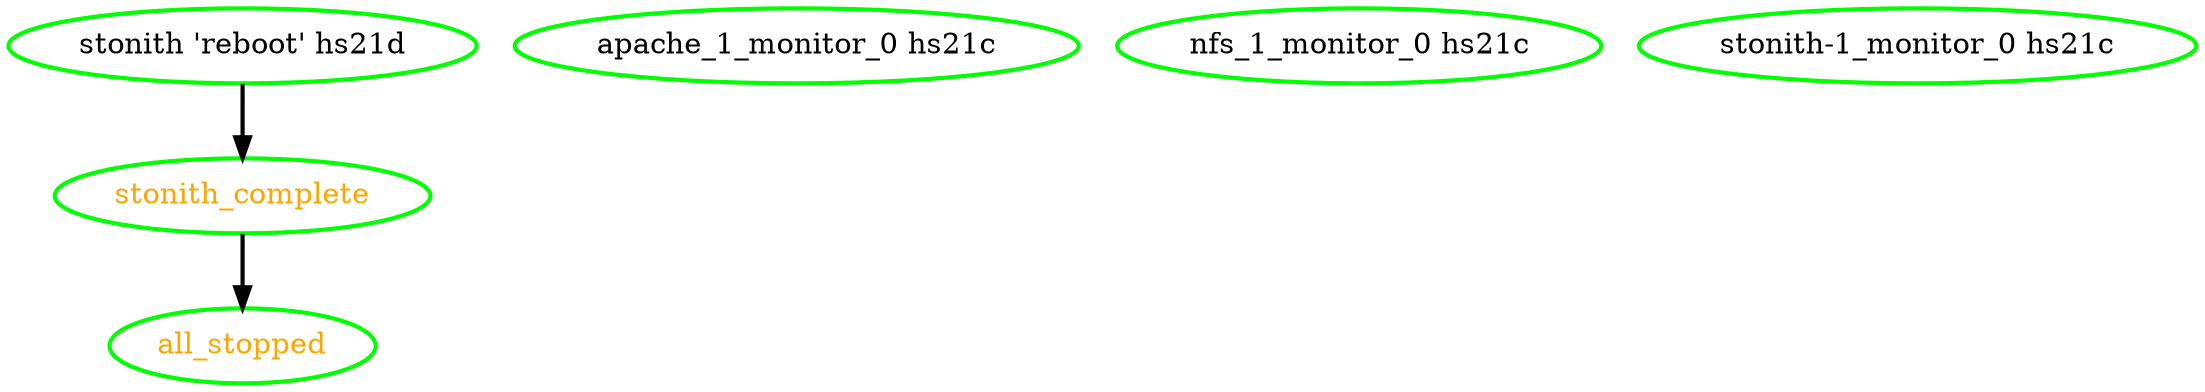 digraph "g" {
"all_stopped" [ style=bold color="green" fontcolor="orange" ]
"apache_1_monitor_0 hs21c" [ style=bold color="green" fontcolor="black" ]
"nfs_1_monitor_0 hs21c" [ style=bold color="green" fontcolor="black" ]
"stonith 'reboot' hs21d" -> "stonith_complete" [ style = bold]
"stonith 'reboot' hs21d" [ style=bold color="green" fontcolor="black"]
"stonith-1_monitor_0 hs21c" [ style=bold color="green" fontcolor="black" ]
"stonith_complete" -> "all_stopped" [ style = bold]
"stonith_complete" [ style=bold color="green" fontcolor="orange" ]
}
